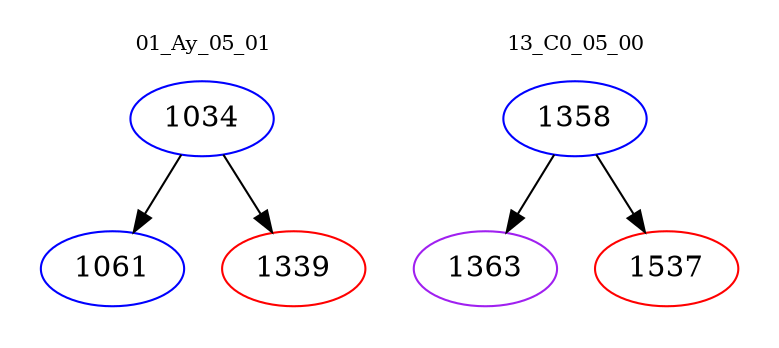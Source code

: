 digraph{
subgraph cluster_0 {
color = white
label = "01_Ay_05_01";
fontsize=10;
T0_1034 [label="1034", color="blue"]
T0_1034 -> T0_1061 [color="black"]
T0_1061 [label="1061", color="blue"]
T0_1034 -> T0_1339 [color="black"]
T0_1339 [label="1339", color="red"]
}
subgraph cluster_1 {
color = white
label = "13_C0_05_00";
fontsize=10;
T1_1358 [label="1358", color="blue"]
T1_1358 -> T1_1363 [color="black"]
T1_1363 [label="1363", color="purple"]
T1_1358 -> T1_1537 [color="black"]
T1_1537 [label="1537", color="red"]
}
}
